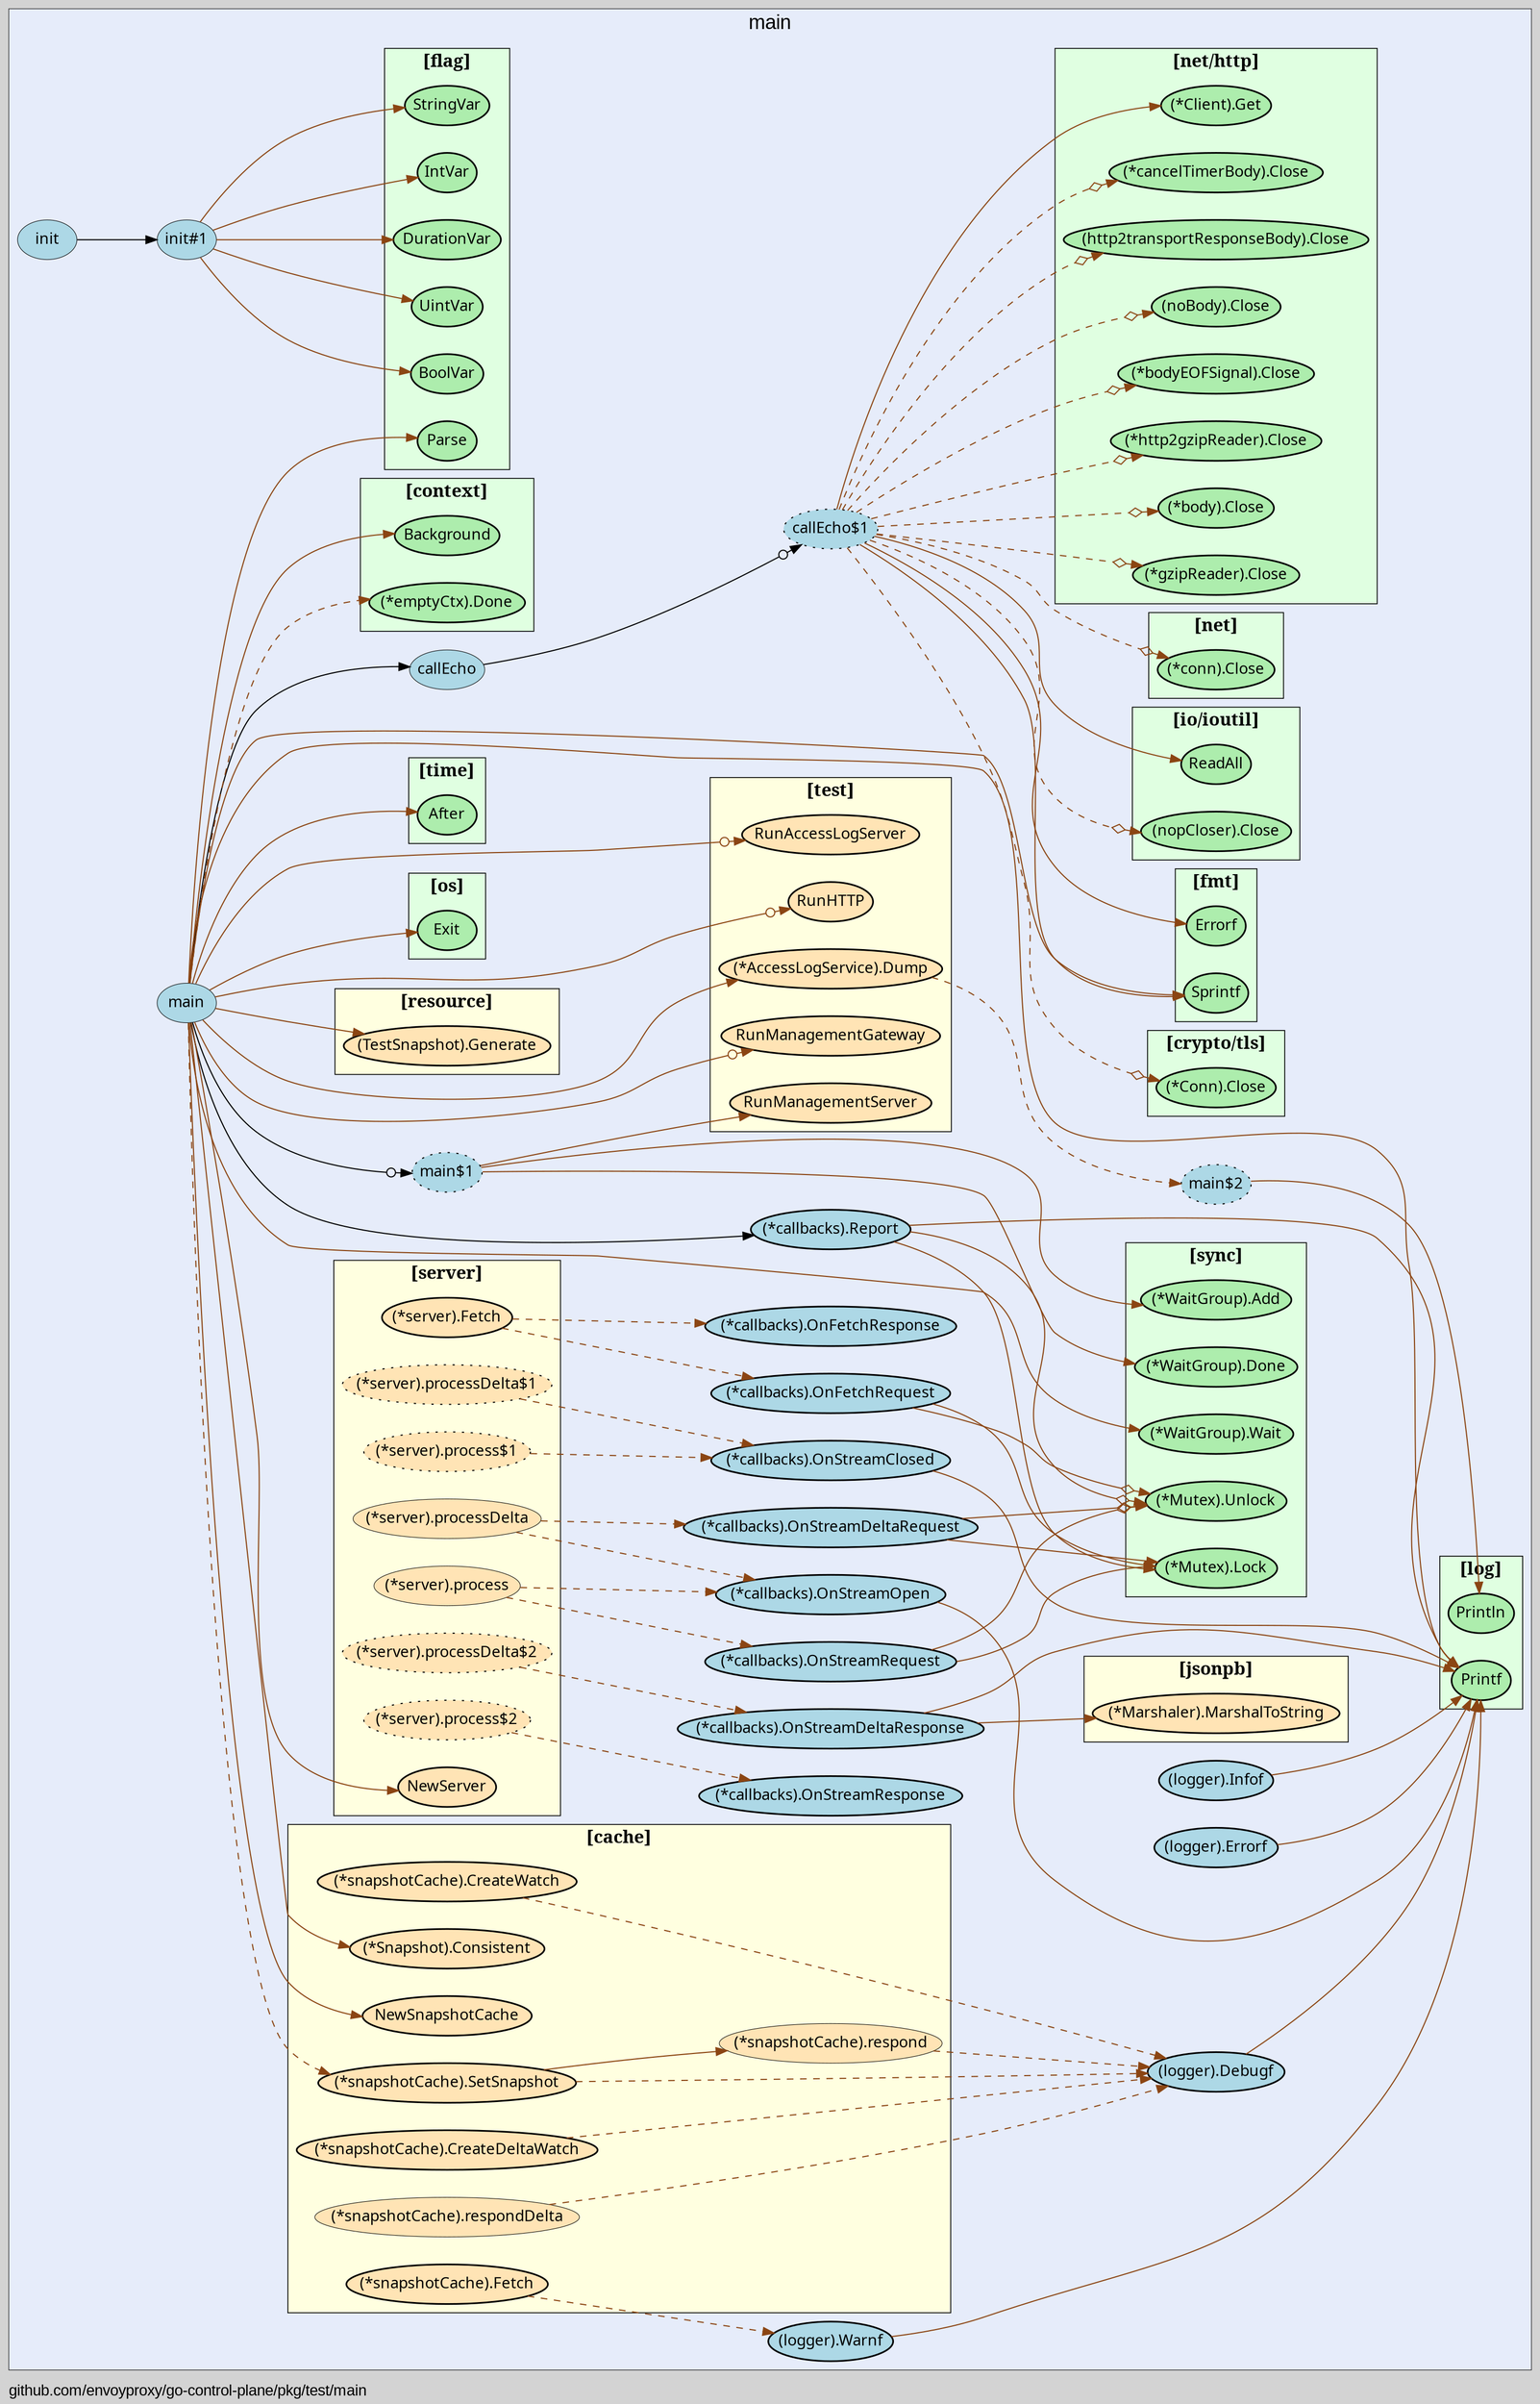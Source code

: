 digraph gocallvis {
    label="github.com/envoyproxy/go-control-plane/pkg/test/main";
    labeljust="l";
    fontname="Arial";
    fontsize="14";
    rankdir="LR";
    bgcolor="lightgray";
    style="solid";
    penwidth="0.5";
    pad="0.0";
    nodesep="0.35";

    node [shape="ellipse" style="filled" fillcolor="honeydew" fontname="Verdana" penwidth="1.0" margin="0.05,0.0"];
    edge [minlen="2"]

    subgraph "cluster_focus" {
        fontsize="18";
bgcolor="#e6ecfa";
label="main";
labelloc="t";
labeljust="c";
        
        "(*github.com/envoyproxy/go-control-plane/pkg/test/main.callbacks).OnFetchRequest" [ label="(*callbacks).OnFetchRequest" penwidth="1.5" fillcolor="lightblue" ]
        "(github.com/envoyproxy/go-control-plane/pkg/test/main.logger).Warnf" [ penwidth="1.5" fillcolor="lightblue" label="(logger).Warnf" ]
        "(*github.com/envoyproxy/go-control-plane/pkg/test/main.callbacks).OnFetchResponse" [ fillcolor="lightblue" label="(*callbacks).OnFetchResponse" penwidth="1.5" ]
        "(*github.com/envoyproxy/go-control-plane/pkg/test/main.callbacks).OnStreamClosed" [ fillcolor="lightblue" label="(*callbacks).OnStreamClosed" penwidth="1.5" ]
        "(*github.com/envoyproxy/go-control-plane/pkg/test/main.callbacks).OnStreamResponse" [ fillcolor="lightblue" label="(*callbacks).OnStreamResponse" penwidth="1.5" ]
        "(github.com/envoyproxy/go-control-plane/pkg/test/main.logger).Debugf" [ fillcolor="lightblue" label="(logger).Debugf" penwidth="1.5" ]
        "(*github.com/envoyproxy/go-control-plane/pkg/test/main.callbacks).OnStreamOpen" [ fillcolor="lightblue" label="(*callbacks).OnStreamOpen" penwidth="1.5" ]
        "(*github.com/envoyproxy/go-control-plane/pkg/test/main.callbacks).OnStreamRequest" [ fillcolor="lightblue" label="(*callbacks).OnStreamRequest" penwidth="1.5" ]
        "(*github.com/envoyproxy/go-control-plane/pkg/test/main.callbacks).OnStreamDeltaResponse" [ fillcolor="lightblue" label="(*callbacks).OnStreamDeltaResponse" penwidth="1.5" ]
        "(*github.com/envoyproxy/go-control-plane/pkg/test/main.callbacks).OnStreamDeltaRequest" [ fillcolor="lightblue" label="(*callbacks).OnStreamDeltaRequest" penwidth="1.5" ]
        "(*github.com/envoyproxy/go-control-plane/pkg/test/main.callbacks).Report" [ fillcolor="lightblue" label="(*callbacks).Report" penwidth="1.5" ]
        "github.com/envoyproxy/go-control-plane/pkg/test/main.init#1" [ fillcolor="lightblue" label="init#1" penwidth="0.5" ]
        "github.com/envoyproxy/go-control-plane/pkg/test/main.init" [ fillcolor="lightblue" label="init" penwidth="0.5" ]
        "github.com/envoyproxy/go-control-plane/pkg/test/main.main" [ fillcolor="lightblue" label="main" penwidth="0.5" ]
        "github.com/envoyproxy/go-control-plane/pkg/test/main.main$1" [ fillcolor="lightblue" label="main$1" style="dotted,filled" ]
        "github.com/envoyproxy/go-control-plane/pkg/test/main.callEcho$1" [ fillcolor="lightblue" label="callEcho$1" style="dotted,filled" ]
        "github.com/envoyproxy/go-control-plane/pkg/test/main.callEcho" [ fillcolor="lightblue" label="callEcho" penwidth="0.5" ]
        "github.com/envoyproxy/go-control-plane/pkg/test/main.main$2" [ fillcolor="lightblue" label="main$2" style="dotted,filled" ]
        "(github.com/envoyproxy/go-control-plane/pkg/test/main.logger).Infof" [ fillcolor="lightblue" label="(logger).Infof" penwidth="1.5" ]
        "(github.com/envoyproxy/go-control-plane/pkg/test/main.logger).Errorf" [ fillcolor="lightblue" label="(logger).Errorf" penwidth="1.5" ]
        
        subgraph "cluster_context" {
        fontname="bold";
rank="sink";
URL="/?f=context";
fontsize="16";
style="filled";
fillcolor="#E0FFE1";
label="[context]";
tooltip="package: context";
penwidth="0.8";
        
        "context.Background" [ fillcolor="#adedad" label="Background" penwidth="1.5" ]
        "(*context.emptyCtx).Done" [ fillcolor="#adedad" label="(*emptyCtx).Done" penwidth="1.5" ]
        
    }

        subgraph "cluster_crypto/tls" {
        fontsize="16";
style="filled";
fontname="bold";
rank="sink";
URL="/?f=crypto/tls";
penwidth="0.8";
fillcolor="#E0FFE1";
label="[crypto/tls]";
tooltip="package: crypto/tls";
        
        "(*crypto/tls.Conn).Close" [ fillcolor="#adedad" label="(*Conn).Close" penwidth="1.5" ]
        
    }

        subgraph "cluster_flag" {
        fontname="bold";
rank="sink";
label="[flag]";
tooltip="package: flag";
penwidth="0.8";
fontsize="16";
style="filled";
fillcolor="#E0FFE1";
URL="/?f=flag";
        
        "flag.BoolVar" [ penwidth="1.5" fillcolor="#adedad" label="BoolVar" ]
        "flag.UintVar" [ penwidth="1.5" fillcolor="#adedad" label="UintVar" ]
        "flag.DurationVar" [ fillcolor="#adedad" label="DurationVar" penwidth="1.5" ]
        "flag.IntVar" [ fillcolor="#adedad" label="IntVar" penwidth="1.5" ]
        "flag.StringVar" [ fillcolor="#adedad" label="StringVar" penwidth="1.5" ]
        "flag.Parse" [ fillcolor="#adedad" label="Parse" penwidth="1.5" ]
        
    }

        subgraph "cluster_fmt" {
        fillcolor="#E0FFE1";
fontname="bold";
URL="/?f=fmt";
tooltip="package: fmt";
penwidth="0.8";
style="filled";
label="[fmt]";
fontsize="16";
rank="sink";
        
        "fmt.Sprintf" [ penwidth="1.5" fillcolor="#adedad" label="Sprintf" ]
        "fmt.Errorf" [ fillcolor="#adedad" label="Errorf" penwidth="1.5" ]
        
    }

        subgraph "cluster_github.com/envoyproxy/go-control-plane/pkg/cache" {
        fontsize="16";
style="filled";
fontname="bold";
tooltip="package: github.com/envoyproxy/go-control-plane/pkg/cache";
penwidth="0.8";
fillcolor="lightyellow";
rank="sink";
label="[cache]";
URL="/?f=github.com/envoyproxy/go-control-plane/pkg/cache";
        
        "(*github.com/envoyproxy/go-control-plane/pkg/cache.snapshotCache).Fetch" [ label="(*snapshotCache).Fetch" penwidth="1.5" fillcolor="moccasin" ]
        "(*github.com/envoyproxy/go-control-plane/pkg/cache.snapshotCache).respond" [ fillcolor="moccasin" label="(*snapshotCache).respond" penwidth="0.5" ]
        "(*github.com/envoyproxy/go-control-plane/pkg/cache.snapshotCache).CreateWatch" [ fillcolor="moccasin" label="(*snapshotCache).CreateWatch" penwidth="1.5" ]
        "(*github.com/envoyproxy/go-control-plane/pkg/cache.snapshotCache).respondDelta" [ fillcolor="moccasin" label="(*snapshotCache).respondDelta" penwidth="0.5" ]
        "(*github.com/envoyproxy/go-control-plane/pkg/cache.snapshotCache).CreateDeltaWatch" [ fillcolor="moccasin" label="(*snapshotCache).CreateDeltaWatch" penwidth="1.5" ]
        "(*github.com/envoyproxy/go-control-plane/pkg/cache.snapshotCache).SetSnapshot" [ fillcolor="moccasin" label="(*snapshotCache).SetSnapshot" penwidth="1.5" ]
        "github.com/envoyproxy/go-control-plane/pkg/cache.NewSnapshotCache" [ penwidth="1.5" fillcolor="moccasin" label="NewSnapshotCache" ]
        "(*github.com/envoyproxy/go-control-plane/pkg/cache.Snapshot).Consistent" [ label="(*Snapshot).Consistent" penwidth="1.5" fillcolor="moccasin" ]
        
    }

        subgraph "cluster_github.com/envoyproxy/go-control-plane/pkg/server" {
        label="[server]";
URL="/?f=github.com/envoyproxy/go-control-plane/pkg/server";
tooltip="package: github.com/envoyproxy/go-control-plane/pkg/server";
style="filled";
fillcolor="lightyellow";
rank="sink";
penwidth="0.8";
fontsize="16";
fontname="bold";
        
        "(*github.com/envoyproxy/go-control-plane/pkg/server.server).Fetch" [ fillcolor="moccasin" label="(*server).Fetch" penwidth="1.5" ]
        "(*github.com/envoyproxy/go-control-plane/pkg/server.server).process$1" [ fillcolor="moccasin" label="(*server).process$1" style="dotted,filled" ]
        "(*github.com/envoyproxy/go-control-plane/pkg/server.server).process$2" [ fillcolor="moccasin" label="(*server).process$2" style="dotted,filled" ]
        "(*github.com/envoyproxy/go-control-plane/pkg/server.server).process" [ fillcolor="moccasin" label="(*server).process" penwidth="0.5" ]
        "(*github.com/envoyproxy/go-control-plane/pkg/server.server).processDelta$1" [ style="dotted,filled" fillcolor="moccasin" label="(*server).processDelta$1" ]
        "(*github.com/envoyproxy/go-control-plane/pkg/server.server).processDelta$2" [ label="(*server).processDelta$2" style="dotted,filled" fillcolor="moccasin" ]
        "(*github.com/envoyproxy/go-control-plane/pkg/server.server).processDelta" [ fillcolor="moccasin" label="(*server).processDelta" penwidth="0.5" ]
        "github.com/envoyproxy/go-control-plane/pkg/server.NewServer" [ fillcolor="moccasin" label="NewServer" penwidth="1.5" ]
        
    }

        subgraph "cluster_github.com/envoyproxy/go-control-plane/pkg/test" {
        fontsize="16";
style="filled";
fillcolor="lightyellow";
rank="sink";
URL="/?f=github.com/envoyproxy/go-control-plane/pkg/test";
tooltip="package: github.com/envoyproxy/go-control-plane/pkg/test";
penwidth="0.8";
fontname="bold";
label="[test]";
        
        "github.com/envoyproxy/go-control-plane/pkg/test.RunHTTP" [ penwidth="1.5" fillcolor="moccasin" label="RunHTTP" ]
        "github.com/envoyproxy/go-control-plane/pkg/test.RunAccessLogServer" [ fillcolor="moccasin" label="RunAccessLogServer" penwidth="1.5" ]
        "github.com/envoyproxy/go-control-plane/pkg/test.RunManagementServer" [ label="RunManagementServer" penwidth="1.5" fillcolor="moccasin" ]
        "github.com/envoyproxy/go-control-plane/pkg/test.RunManagementGateway" [ fillcolor="moccasin" label="RunManagementGateway" penwidth="1.5" ]
        "(*github.com/envoyproxy/go-control-plane/pkg/test.AccessLogService).Dump" [ fillcolor="moccasin" label="(*AccessLogService).Dump" penwidth="1.5" ]
        
    }

        subgraph "cluster_github.com/envoyproxy/go-control-plane/pkg/test/resource" {
        tooltip="package: github.com/envoyproxy/go-control-plane/pkg/test/resource";
penwidth="0.8";
fontsize="16";
fontname="bold";
URL="/?f=github.com/envoyproxy/go-control-plane/pkg/test/resource";
style="filled";
fillcolor="lightyellow";
rank="sink";
label="[resource]";
        
        "(github.com/envoyproxy/go-control-plane/pkg/test/resource.TestSnapshot).Generate" [ fillcolor="moccasin" label="(TestSnapshot).Generate" penwidth="1.5" ]
        
    }

        subgraph "cluster_github.com/gogo/protobuf/jsonpb" {
        fillcolor="lightyellow";
URL="/?f=github.com/gogo/protobuf/jsonpb";
tooltip="package: github.com/gogo/protobuf/jsonpb";
penwidth="0.8";
fontsize="16";
style="filled";
fontname="bold";
rank="sink";
label="[jsonpb]";
        
        "(*github.com/gogo/protobuf/jsonpb.Marshaler).MarshalToString" [ fillcolor="moccasin" label="(*Marshaler).MarshalToString" penwidth="1.5" ]
        
    }

        subgraph "cluster_io/ioutil" {
        fontsize="16";
fillcolor="#E0FFE1";
label="[io/ioutil]";
URL="/?f=io/ioutil";
penwidth="0.8";
style="filled";
fontname="bold";
rank="sink";
tooltip="package: io/ioutil";
        
        "io/ioutil.ReadAll" [ fillcolor="#adedad" label="ReadAll" penwidth="1.5" ]
        "(io/ioutil.nopCloser).Close" [ fillcolor="#adedad" label="(nopCloser).Close" penwidth="1.5" ]
        
    }

        subgraph "cluster_log" {
        URL="/?f=log";
fontsize="16";
fontname="bold";
label="[log]";
rank="sink";
tooltip="package: log";
penwidth="0.8";
style="filled";
fillcolor="#E0FFE1";
        
        "log.Printf" [ fillcolor="#adedad" label="Printf" penwidth="1.5" ]
        "log.Println" [ label="Println" penwidth="1.5" fillcolor="#adedad" ]
        
    }

        subgraph "cluster_net" {
        fillcolor="#E0FFE1";
tooltip="package: net";
penwidth="0.8";
style="filled";
rank="sink";
label="[net]";
URL="/?f=net";
fontsize="16";
fontname="bold";
        
        "(*net.conn).Close" [ label="(*conn).Close" penwidth="1.5" fillcolor="#adedad" ]
        
    }

        subgraph "cluster_net/http" {
        fontsize="16";
fontname="bold";
URL="/?f=net/http";
tooltip="package: net/http";
penwidth="0.8";
style="filled";
fillcolor="#E0FFE1";
rank="sink";
label="[net/http]";
        
        "(*net/http.Client).Get" [ fillcolor="#adedad" label="(*Client).Get" penwidth="1.5" ]
        "(*net/http.gzipReader).Close" [ fillcolor="#adedad" label="(*gzipReader).Close" penwidth="1.5" ]
        "(*net/http.body).Close" [ fillcolor="#adedad" label="(*body).Close" penwidth="1.5" ]
        "(*net/http.http2gzipReader).Close" [ fillcolor="#adedad" label="(*http2gzipReader).Close" penwidth="1.5" ]
        "(*net/http.cancelTimerBody).Close" [ label="(*cancelTimerBody).Close" penwidth="1.5" fillcolor="#adedad" ]
        "(net/http.http2transportResponseBody).Close" [ fillcolor="#adedad" label="(http2transportResponseBody).Close" penwidth="1.5" ]
        "(net/http.noBody).Close" [ label="(noBody).Close" penwidth="1.5" fillcolor="#adedad" ]
        "(*net/http.bodyEOFSignal).Close" [ fillcolor="#adedad" label="(*bodyEOFSignal).Close" penwidth="1.5" ]
        
    }

        subgraph "cluster_os" {
        fontsize="16";
style="filled";
fontname="bold";
URL="/?f=os";
penwidth="0.8";
rank="sink";
label="[os]";
tooltip="package: os";
fillcolor="#E0FFE1";
        
        "os.Exit" [ fillcolor="#adedad" label="Exit" penwidth="1.5" ]
        
    }

        subgraph "cluster_sync" {
        penwidth="0.8";
fillcolor="#E0FFE1";
fontname="bold";
tooltip="package: sync";
URL="/?f=sync";
fontsize="16";
style="filled";
rank="sink";
label="[sync]";
        
        "(*sync.Mutex).Lock" [ fillcolor="#adedad" label="(*Mutex).Lock" penwidth="1.5" ]
        "(*sync.Mutex).Unlock" [ fillcolor="#adedad" label="(*Mutex).Unlock" penwidth="1.5" ]
        "(*sync.WaitGroup).Add" [ fillcolor="#adedad" label="(*WaitGroup).Add" penwidth="1.5" ]
        "(*sync.WaitGroup).Done" [ fillcolor="#adedad" label="(*WaitGroup).Done" penwidth="1.5" ]
        "(*sync.WaitGroup).Wait" [ label="(*WaitGroup).Wait" penwidth="1.5" fillcolor="#adedad" ]
        
    }

        subgraph "cluster_time" {
        style="filled";
URL="/?f=time";
penwidth="0.8";
fontsize="16";
fillcolor="#E0FFE1";
fontname="bold";
rank="sink";
label="[time]";
tooltip="package: time";
        
        "time.After" [ fillcolor="#adedad" label="After" penwidth="1.5" ]
        
    }

    }

    "(*github.com/envoyproxy/go-control-plane/pkg/test/main.callbacks).OnFetchRequest" -> "(*sync.Mutex).Lock" [ color="saddlebrown" ]
    "(*github.com/envoyproxy/go-control-plane/pkg/test/main.callbacks).OnFetchRequest" -> "(*sync.Mutex).Unlock" [ arrowhead="normalnoneodiamond" color="saddlebrown" ]
    "(*github.com/envoyproxy/go-control-plane/pkg/server.server).Fetch" -> "(*github.com/envoyproxy/go-control-plane/pkg/test/main.callbacks).OnFetchRequest" [ style="dashed" color="saddlebrown" ]
    "(github.com/envoyproxy/go-control-plane/pkg/test/main.logger).Warnf" -> "log.Printf" [ color="saddlebrown" ]
    "(*github.com/envoyproxy/go-control-plane/pkg/cache.snapshotCache).Fetch" -> "(github.com/envoyproxy/go-control-plane/pkg/test/main.logger).Warnf" [ color="saddlebrown" style="dashed" ]
    "(*github.com/envoyproxy/go-control-plane/pkg/server.server).Fetch" -> "(*github.com/envoyproxy/go-control-plane/pkg/test/main.callbacks).OnFetchResponse" [ style="dashed" color="saddlebrown" ]
    "(*github.com/envoyproxy/go-control-plane/pkg/test/main.callbacks).OnStreamClosed" -> "log.Printf" [ color="saddlebrown" ]
    "(*github.com/envoyproxy/go-control-plane/pkg/server.server).process$1" -> "(*github.com/envoyproxy/go-control-plane/pkg/test/main.callbacks).OnStreamClosed" [ style="dashed" color="saddlebrown" ]
    "(*github.com/envoyproxy/go-control-plane/pkg/server.server).process$2" -> "(*github.com/envoyproxy/go-control-plane/pkg/test/main.callbacks).OnStreamResponse" [ style="dashed" color="saddlebrown" ]
    "(github.com/envoyproxy/go-control-plane/pkg/test/main.logger).Debugf" -> "log.Printf" [ color="saddlebrown" ]
    "(*github.com/envoyproxy/go-control-plane/pkg/cache.snapshotCache).respond" -> "(github.com/envoyproxy/go-control-plane/pkg/test/main.logger).Debugf" [ style="dashed" color="saddlebrown" ]
    "(*github.com/envoyproxy/go-control-plane/pkg/cache.snapshotCache).CreateWatch" -> "(github.com/envoyproxy/go-control-plane/pkg/test/main.logger).Debugf" [ style="dashed" color="saddlebrown" ]
    "(*github.com/envoyproxy/go-control-plane/pkg/test/main.callbacks).OnStreamOpen" -> "log.Printf" [ color="saddlebrown" ]
    "(*github.com/envoyproxy/go-control-plane/pkg/server.server).process" -> "(*github.com/envoyproxy/go-control-plane/pkg/test/main.callbacks).OnStreamOpen" [ color="saddlebrown" style="dashed" ]
    "(*github.com/envoyproxy/go-control-plane/pkg/test/main.callbacks).OnStreamRequest" -> "(*sync.Mutex).Lock" [ color="saddlebrown" ]
    "(*github.com/envoyproxy/go-control-plane/pkg/test/main.callbacks).OnStreamRequest" -> "(*sync.Mutex).Unlock" [ arrowhead="normalnoneodiamond" color="saddlebrown" ]
    "(*github.com/envoyproxy/go-control-plane/pkg/server.server).process" -> "(*github.com/envoyproxy/go-control-plane/pkg/test/main.callbacks).OnStreamRequest" [ style="dashed" color="saddlebrown" ]
    "(*github.com/envoyproxy/go-control-plane/pkg/server.server).processDelta$1" -> "(*github.com/envoyproxy/go-control-plane/pkg/test/main.callbacks).OnStreamClosed" [ style="dashed" color="saddlebrown" ]
    "(*github.com/envoyproxy/go-control-plane/pkg/test/main.callbacks).OnStreamDeltaResponse" -> "(*github.com/gogo/protobuf/jsonpb.Marshaler).MarshalToString" [ color="saddlebrown" ]
    "(*github.com/envoyproxy/go-control-plane/pkg/test/main.callbacks).OnStreamDeltaResponse" -> "log.Printf" [ color="saddlebrown" ]
    "(*github.com/envoyproxy/go-control-plane/pkg/server.server).processDelta$2" -> "(*github.com/envoyproxy/go-control-plane/pkg/test/main.callbacks).OnStreamDeltaResponse" [ style="dashed" color="saddlebrown" ]
    "(*github.com/envoyproxy/go-control-plane/pkg/cache.snapshotCache).respondDelta" -> "(github.com/envoyproxy/go-control-plane/pkg/test/main.logger).Debugf" [ style="dashed" color="saddlebrown" ]
    "(*github.com/envoyproxy/go-control-plane/pkg/cache.snapshotCache).CreateDeltaWatch" -> "(github.com/envoyproxy/go-control-plane/pkg/test/main.logger).Debugf" [ style="dashed" color="saddlebrown" ]
    "(*github.com/envoyproxy/go-control-plane/pkg/server.server).processDelta" -> "(*github.com/envoyproxy/go-control-plane/pkg/test/main.callbacks).OnStreamOpen" [ style="dashed" color="saddlebrown" ]
    "(*github.com/envoyproxy/go-control-plane/pkg/test/main.callbacks).OnStreamDeltaRequest" -> "(*sync.Mutex).Lock" [ color="saddlebrown" ]
    "(*github.com/envoyproxy/go-control-plane/pkg/test/main.callbacks).OnStreamDeltaRequest" -> "(*sync.Mutex).Unlock" [ arrowhead="normalnoneodiamond" color="saddlebrown" ]
    "(*github.com/envoyproxy/go-control-plane/pkg/server.server).processDelta" -> "(*github.com/envoyproxy/go-control-plane/pkg/test/main.callbacks).OnStreamDeltaRequest" [ style="dashed" color="saddlebrown" ]
    "(*github.com/envoyproxy/go-control-plane/pkg/cache.snapshotCache).SetSnapshot" -> "(*github.com/envoyproxy/go-control-plane/pkg/cache.snapshotCache).respond" [ color="saddlebrown" ]
    "(*github.com/envoyproxy/go-control-plane/pkg/cache.snapshotCache).SetSnapshot" -> "(github.com/envoyproxy/go-control-plane/pkg/test/main.logger).Debugf" [ style="dashed" color="saddlebrown" ]
    "(*github.com/envoyproxy/go-control-plane/pkg/test/main.callbacks).Report" -> "(*sync.Mutex).Lock" [ color="saddlebrown" ]
    "(*github.com/envoyproxy/go-control-plane/pkg/test/main.callbacks).Report" -> "(*sync.Mutex).Unlock" [ color="saddlebrown" arrowhead="normalnoneodiamond" ]
    "(*github.com/envoyproxy/go-control-plane/pkg/test/main.callbacks).Report" -> "log.Printf" [ color="saddlebrown" ]
    "github.com/envoyproxy/go-control-plane/pkg/test/main.init#1" -> "flag.BoolVar" [ color="saddlebrown" ]
    "github.com/envoyproxy/go-control-plane/pkg/test/main.init#1" -> "flag.UintVar" [ color="saddlebrown" ]
    "github.com/envoyproxy/go-control-plane/pkg/test/main.init#1" -> "flag.DurationVar" [ color="saddlebrown" ]
    "github.com/envoyproxy/go-control-plane/pkg/test/main.init#1" -> "flag.IntVar" [ color="saddlebrown" ]
    "github.com/envoyproxy/go-control-plane/pkg/test/main.init#1" -> "flag.StringVar" [ color="saddlebrown" ]
    "github.com/envoyproxy/go-control-plane/pkg/test/main.init" -> "github.com/envoyproxy/go-control-plane/pkg/test/main.init#1" [  ]
    "github.com/envoyproxy/go-control-plane/pkg/test/main.main" -> "flag.Parse" [ color="saddlebrown" ]
    "github.com/envoyproxy/go-control-plane/pkg/test/main.main" -> "context.Background" [ color="saddlebrown" ]
    "github.com/envoyproxy/go-control-plane/pkg/test/main.main" -> "github.com/envoyproxy/go-control-plane/pkg/test.RunHTTP" [ arrowhead="normalnoneodot" color="saddlebrown" ]
    "github.com/envoyproxy/go-control-plane/pkg/test/main.main" -> "github.com/envoyproxy/go-control-plane/pkg/cache.NewSnapshotCache" [ color="saddlebrown" ]
    "github.com/envoyproxy/go-control-plane/pkg/test/main.main" -> "github.com/envoyproxy/go-control-plane/pkg/server.NewServer" [ color="saddlebrown" ]
    "github.com/envoyproxy/go-control-plane/pkg/test/main.main" -> "github.com/envoyproxy/go-control-plane/pkg/test.RunAccessLogServer" [ arrowhead="normalnoneodot" color="saddlebrown" ]
    "github.com/envoyproxy/go-control-plane/pkg/test/main.main$1" -> "(*sync.WaitGroup).Add" [ color="saddlebrown" ]
    "github.com/envoyproxy/go-control-plane/pkg/test/main.main$1" -> "github.com/envoyproxy/go-control-plane/pkg/test.RunManagementServer" [ color="saddlebrown" ]
    "github.com/envoyproxy/go-control-plane/pkg/test/main.main$1" -> "(*sync.WaitGroup).Done" [ color="saddlebrown" ]
    "github.com/envoyproxy/go-control-plane/pkg/test/main.main" -> "github.com/envoyproxy/go-control-plane/pkg/test/main.main$1" [ arrowhead="normalnoneodot" ]
    "github.com/envoyproxy/go-control-plane/pkg/test/main.main" -> "github.com/envoyproxy/go-control-plane/pkg/test.RunManagementGateway" [ arrowhead="normalnoneodot" color="saddlebrown" ]
    "github.com/envoyproxy/go-control-plane/pkg/test/main.main" -> "log.Printf" [ color="saddlebrown" ]
    "github.com/envoyproxy/go-control-plane/pkg/test/main.main" -> "fmt.Sprintf" [ color="saddlebrown" ]
    "github.com/envoyproxy/go-control-plane/pkg/test/main.main" -> "(github.com/envoyproxy/go-control-plane/pkg/test/resource.TestSnapshot).Generate" [ color="saddlebrown" ]
    "github.com/envoyproxy/go-control-plane/pkg/test/main.main" -> "(*github.com/envoyproxy/go-control-plane/pkg/cache.Snapshot).Consistent" [ color="saddlebrown" ]
    "github.com/envoyproxy/go-control-plane/pkg/test/main.main" -> "(*sync.WaitGroup).Wait" [ color="saddlebrown" ]
    "github.com/envoyproxy/go-control-plane/pkg/test/main.main" -> "os.Exit" [ color="saddlebrown" ]
    "github.com/envoyproxy/go-control-plane/pkg/test/main.callEcho$1" -> "fmt.Sprintf" [ color="saddlebrown" ]
    "github.com/envoyproxy/go-control-plane/pkg/test/main.callEcho$1" -> "(*net/http.Client).Get" [ color="saddlebrown" ]
    "github.com/envoyproxy/go-control-plane/pkg/test/main.callEcho$1" -> "io/ioutil.ReadAll" [ color="saddlebrown" ]
    "github.com/envoyproxy/go-control-plane/pkg/test/main.callEcho$1" -> "fmt.Errorf" [ color="saddlebrown" ]
    "github.com/envoyproxy/go-control-plane/pkg/test/main.callEcho$1" -> "(*net/http.gzipReader).Close" [ arrowhead="normalnoneodiamond" color="saddlebrown" style="dashed" ]
    "github.com/envoyproxy/go-control-plane/pkg/test/main.callEcho$1" -> "(*net/http.body).Close" [ style="dashed" arrowhead="normalnoneodiamond" color="saddlebrown" ]
    "github.com/envoyproxy/go-control-plane/pkg/test/main.callEcho$1" -> "(*net/http.http2gzipReader).Close" [ style="dashed" arrowhead="normalnoneodiamond" color="saddlebrown" ]
    "github.com/envoyproxy/go-control-plane/pkg/test/main.callEcho$1" -> "(*net/http.cancelTimerBody).Close" [ style="dashed" arrowhead="normalnoneodiamond" color="saddlebrown" ]
    "github.com/envoyproxy/go-control-plane/pkg/test/main.callEcho$1" -> "(net/http.http2transportResponseBody).Close" [ color="saddlebrown" style="dashed" arrowhead="normalnoneodiamond" ]
    "github.com/envoyproxy/go-control-plane/pkg/test/main.callEcho$1" -> "(net/http.noBody).Close" [ color="saddlebrown" style="dashed" arrowhead="normalnoneodiamond" ]
    "github.com/envoyproxy/go-control-plane/pkg/test/main.callEcho$1" -> "(*net/http.bodyEOFSignal).Close" [ style="dashed" arrowhead="normalnoneodiamond" color="saddlebrown" ]
    "github.com/envoyproxy/go-control-plane/pkg/test/main.callEcho$1" -> "(*crypto/tls.Conn).Close" [ style="dashed" arrowhead="normalnoneodiamond" color="saddlebrown" ]
    "github.com/envoyproxy/go-control-plane/pkg/test/main.callEcho$1" -> "(io/ioutil.nopCloser).Close" [ style="dashed" arrowhead="normalnoneodiamond" color="saddlebrown" ]
    "github.com/envoyproxy/go-control-plane/pkg/test/main.callEcho$1" -> "(*net.conn).Close" [ style="dashed" arrowhead="normalnoneodiamond" color="saddlebrown" ]
    "github.com/envoyproxy/go-control-plane/pkg/test/main.callEcho" -> "github.com/envoyproxy/go-control-plane/pkg/test/main.callEcho$1" [ arrowhead="normalnoneodot" ]
    "github.com/envoyproxy/go-control-plane/pkg/test/main.main" -> "github.com/envoyproxy/go-control-plane/pkg/test/main.callEcho" [  ]
    "github.com/envoyproxy/go-control-plane/pkg/test/main.main$2" -> "log.Println" [ color="saddlebrown" ]
    "(*github.com/envoyproxy/go-control-plane/pkg/test.AccessLogService).Dump" -> "github.com/envoyproxy/go-control-plane/pkg/test/main.main$2" [ style="dashed" color="saddlebrown" ]
    "github.com/envoyproxy/go-control-plane/pkg/test/main.main" -> "(*github.com/envoyproxy/go-control-plane/pkg/test.AccessLogService).Dump" [ color="saddlebrown" ]
    "github.com/envoyproxy/go-control-plane/pkg/test/main.main" -> "(*github.com/envoyproxy/go-control-plane/pkg/test/main.callbacks).Report" [  ]
    "github.com/envoyproxy/go-control-plane/pkg/test/main.main" -> "time.After" [ color="saddlebrown" ]
    "github.com/envoyproxy/go-control-plane/pkg/test/main.main" -> "(*github.com/envoyproxy/go-control-plane/pkg/cache.snapshotCache).SetSnapshot" [ style="dashed" color="saddlebrown" ]
    "github.com/envoyproxy/go-control-plane/pkg/test/main.main" -> "(*context.emptyCtx).Done" [ style="dashed" color="saddlebrown" ]
    "(github.com/envoyproxy/go-control-plane/pkg/test/main.logger).Infof" -> "log.Printf" [ color="saddlebrown" ]
    "(github.com/envoyproxy/go-control-plane/pkg/test/main.logger).Errorf" -> "log.Printf" [ color="saddlebrown" ]
}
